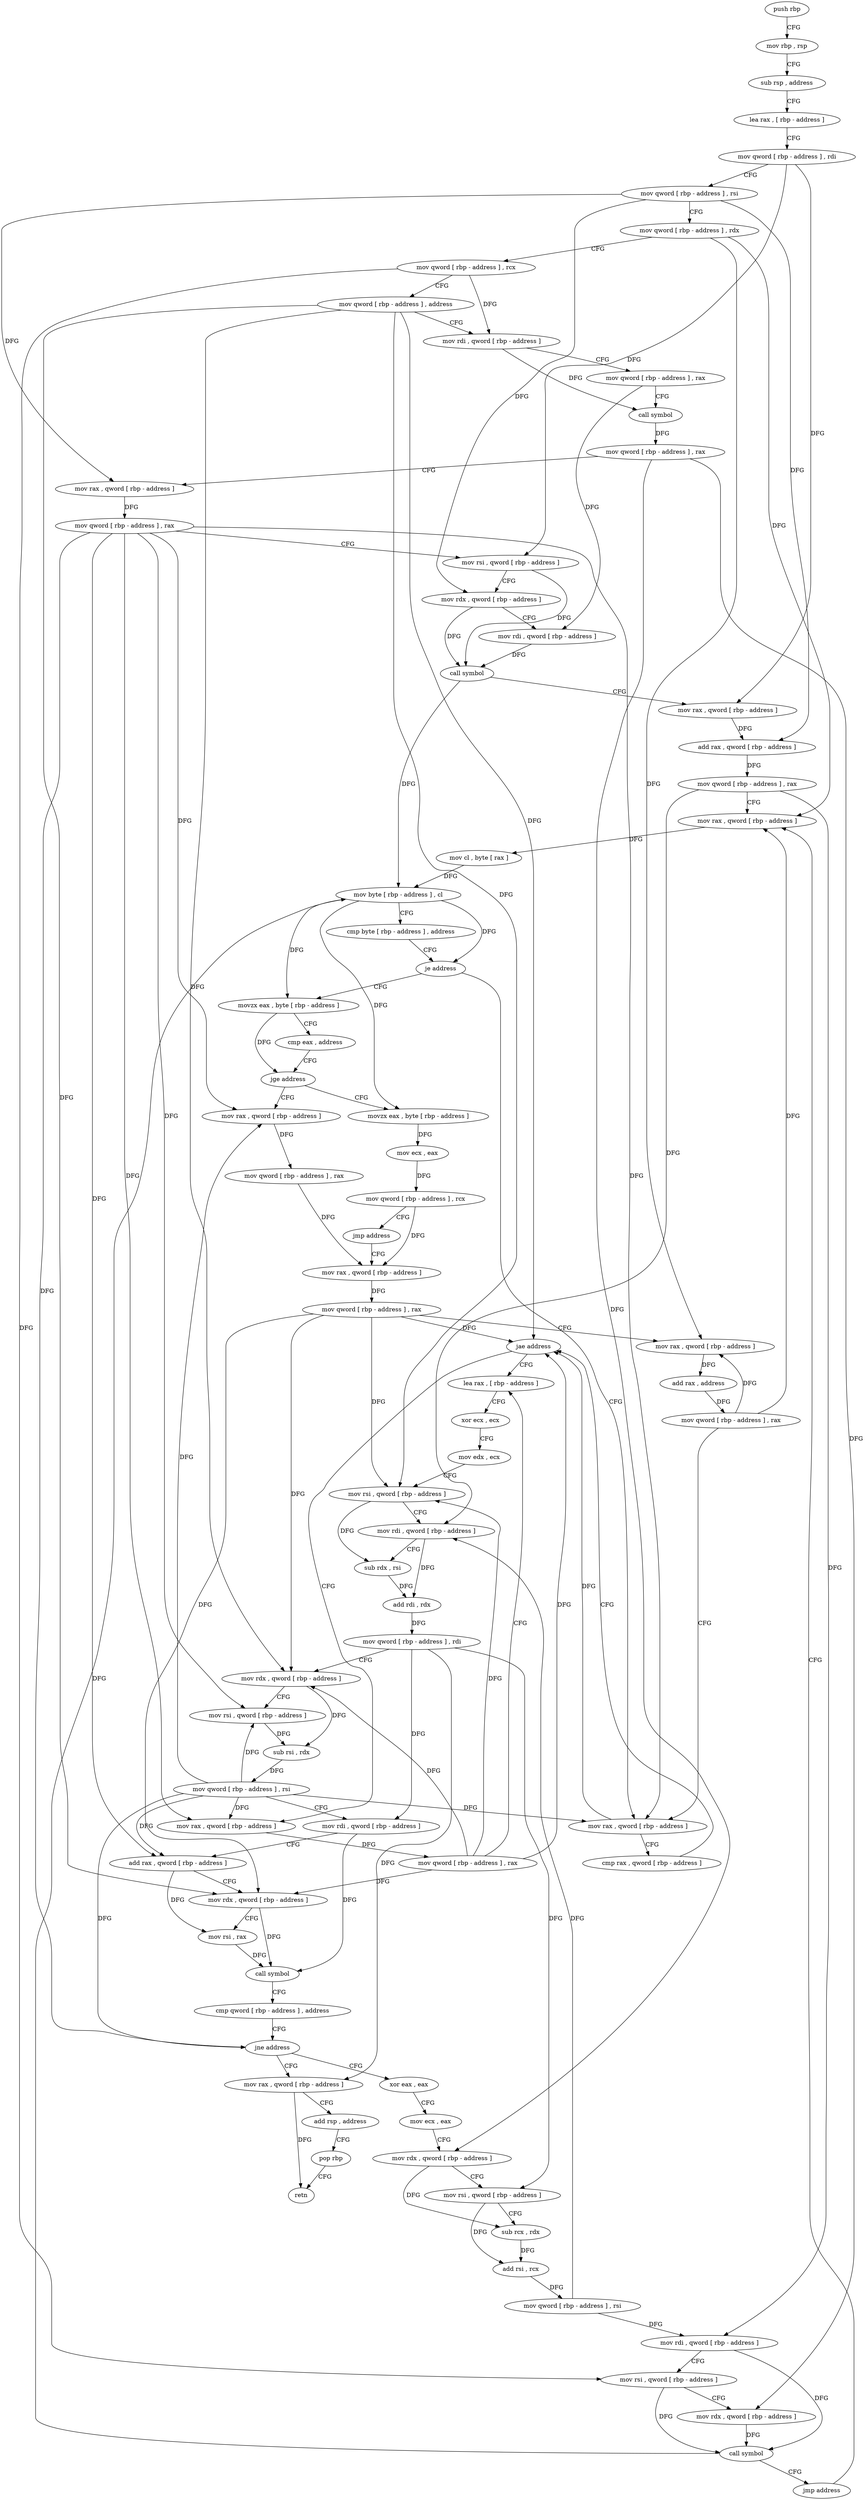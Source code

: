 digraph "func" {
"4370336" [label = "push rbp" ]
"4370337" [label = "mov rbp , rsp" ]
"4370340" [label = "sub rsp , address" ]
"4370347" [label = "lea rax , [ rbp - address ]" ]
"4370351" [label = "mov qword [ rbp - address ] , rdi" ]
"4370355" [label = "mov qword [ rbp - address ] , rsi" ]
"4370359" [label = "mov qword [ rbp - address ] , rdx" ]
"4370363" [label = "mov qword [ rbp - address ] , rcx" ]
"4370367" [label = "mov qword [ rbp - address ] , address" ]
"4370375" [label = "mov rdi , qword [ rbp - address ]" ]
"4370379" [label = "mov qword [ rbp - address ] , rax" ]
"4370383" [label = "call symbol" ]
"4370388" [label = "mov qword [ rbp - address ] , rax" ]
"4370392" [label = "mov rax , qword [ rbp - address ]" ]
"4370396" [label = "mov qword [ rbp - address ] , rax" ]
"4370400" [label = "mov rsi , qword [ rbp - address ]" ]
"4370404" [label = "mov rdx , qword [ rbp - address ]" ]
"4370408" [label = "mov rdi , qword [ rbp - address ]" ]
"4370412" [label = "call symbol" ]
"4370417" [label = "mov rax , qword [ rbp - address ]" ]
"4370421" [label = "add rax , qword [ rbp - address ]" ]
"4370425" [label = "mov qword [ rbp - address ] , rax" ]
"4370429" [label = "mov rax , qword [ rbp - address ]" ]
"4370515" [label = "mov rax , qword [ rbp - address ]" ]
"4370519" [label = "cmp rax , qword [ rbp - address ]" ]
"4370523" [label = "jae address" ]
"4370537" [label = "lea rax , [ rbp - address ]" ]
"4370529" [label = "mov rax , qword [ rbp - address ]" ]
"4370448" [label = "movzx eax , byte [ rbp - address ]" ]
"4370452" [label = "cmp eax , address" ]
"4370455" [label = "jge address" ]
"4370479" [label = "mov rax , qword [ rbp - address ]" ]
"4370461" [label = "movzx eax , byte [ rbp - address ]" ]
"4370541" [label = "xor ecx , ecx" ]
"4370543" [label = "mov edx , ecx" ]
"4370545" [label = "mov rsi , qword [ rbp - address ]" ]
"4370549" [label = "mov rdi , qword [ rbp - address ]" ]
"4370553" [label = "sub rdx , rsi" ]
"4370556" [label = "add rdi , rdx" ]
"4370559" [label = "mov qword [ rbp - address ] , rdi" ]
"4370563" [label = "mov rdx , qword [ rbp - address ]" ]
"4370567" [label = "mov rsi , qword [ rbp - address ]" ]
"4370571" [label = "sub rsi , rdx" ]
"4370574" [label = "mov qword [ rbp - address ] , rsi" ]
"4370578" [label = "mov rdi , qword [ rbp - address ]" ]
"4370582" [label = "add rax , qword [ rbp - address ]" ]
"4370586" [label = "mov rdx , qword [ rbp - address ]" ]
"4370590" [label = "mov rsi , rax" ]
"4370593" [label = "call symbol" ]
"4370598" [label = "cmp qword [ rbp - address ] , address" ]
"4370603" [label = "jne address" ]
"4370622" [label = "xor eax , eax" ]
"4370609" [label = "mov rax , qword [ rbp - address ]" ]
"4370533" [label = "mov qword [ rbp - address ] , rax" ]
"4370483" [label = "mov qword [ rbp - address ] , rax" ]
"4370490" [label = "mov rax , qword [ rbp - address ]" ]
"4370465" [label = "mov ecx , eax" ]
"4370467" [label = "mov qword [ rbp - address ] , rcx" ]
"4370474" [label = "jmp address" ]
"4370624" [label = "mov ecx , eax" ]
"4370626" [label = "mov rdx , qword [ rbp - address ]" ]
"4370630" [label = "mov rsi , qword [ rbp - address ]" ]
"4370634" [label = "sub rcx , rdx" ]
"4370637" [label = "add rsi , rcx" ]
"4370640" [label = "mov qword [ rbp - address ] , rsi" ]
"4370644" [label = "mov rdi , qword [ rbp - address ]" ]
"4370648" [label = "mov rsi , qword [ rbp - address ]" ]
"4370652" [label = "mov rdx , qword [ rbp - address ]" ]
"4370656" [label = "call symbol" ]
"4370661" [label = "jmp address" ]
"4370613" [label = "add rsp , address" ]
"4370620" [label = "pop rbp" ]
"4370621" [label = "retn" ]
"4370497" [label = "mov qword [ rbp - address ] , rax" ]
"4370501" [label = "mov rax , qword [ rbp - address ]" ]
"4370505" [label = "add rax , address" ]
"4370511" [label = "mov qword [ rbp - address ] , rax" ]
"4370433" [label = "mov cl , byte [ rax ]" ]
"4370435" [label = "mov byte [ rbp - address ] , cl" ]
"4370438" [label = "cmp byte [ rbp - address ] , address" ]
"4370442" [label = "je address" ]
"4370336" -> "4370337" [ label = "CFG" ]
"4370337" -> "4370340" [ label = "CFG" ]
"4370340" -> "4370347" [ label = "CFG" ]
"4370347" -> "4370351" [ label = "CFG" ]
"4370351" -> "4370355" [ label = "CFG" ]
"4370351" -> "4370400" [ label = "DFG" ]
"4370351" -> "4370417" [ label = "DFG" ]
"4370355" -> "4370359" [ label = "CFG" ]
"4370355" -> "4370392" [ label = "DFG" ]
"4370355" -> "4370404" [ label = "DFG" ]
"4370355" -> "4370421" [ label = "DFG" ]
"4370359" -> "4370363" [ label = "CFG" ]
"4370359" -> "4370429" [ label = "DFG" ]
"4370359" -> "4370501" [ label = "DFG" ]
"4370363" -> "4370367" [ label = "CFG" ]
"4370363" -> "4370375" [ label = "DFG" ]
"4370363" -> "4370648" [ label = "DFG" ]
"4370367" -> "4370375" [ label = "CFG" ]
"4370367" -> "4370523" [ label = "DFG" ]
"4370367" -> "4370545" [ label = "DFG" ]
"4370367" -> "4370563" [ label = "DFG" ]
"4370367" -> "4370586" [ label = "DFG" ]
"4370375" -> "4370379" [ label = "CFG" ]
"4370375" -> "4370383" [ label = "DFG" ]
"4370379" -> "4370383" [ label = "CFG" ]
"4370379" -> "4370408" [ label = "DFG" ]
"4370383" -> "4370388" [ label = "DFG" ]
"4370388" -> "4370392" [ label = "CFG" ]
"4370388" -> "4370626" [ label = "DFG" ]
"4370388" -> "4370652" [ label = "DFG" ]
"4370392" -> "4370396" [ label = "DFG" ]
"4370396" -> "4370400" [ label = "CFG" ]
"4370396" -> "4370515" [ label = "DFG" ]
"4370396" -> "4370567" [ label = "DFG" ]
"4370396" -> "4370582" [ label = "DFG" ]
"4370396" -> "4370603" [ label = "DFG" ]
"4370396" -> "4370529" [ label = "DFG" ]
"4370396" -> "4370479" [ label = "DFG" ]
"4370400" -> "4370404" [ label = "CFG" ]
"4370400" -> "4370412" [ label = "DFG" ]
"4370404" -> "4370408" [ label = "CFG" ]
"4370404" -> "4370412" [ label = "DFG" ]
"4370408" -> "4370412" [ label = "DFG" ]
"4370412" -> "4370417" [ label = "CFG" ]
"4370412" -> "4370435" [ label = "DFG" ]
"4370417" -> "4370421" [ label = "DFG" ]
"4370421" -> "4370425" [ label = "DFG" ]
"4370425" -> "4370429" [ label = "CFG" ]
"4370425" -> "4370549" [ label = "DFG" ]
"4370425" -> "4370644" [ label = "DFG" ]
"4370429" -> "4370433" [ label = "DFG" ]
"4370515" -> "4370519" [ label = "CFG" ]
"4370515" -> "4370523" [ label = "DFG" ]
"4370519" -> "4370523" [ label = "CFG" ]
"4370523" -> "4370537" [ label = "CFG" ]
"4370523" -> "4370529" [ label = "CFG" ]
"4370537" -> "4370541" [ label = "CFG" ]
"4370529" -> "4370533" [ label = "DFG" ]
"4370448" -> "4370452" [ label = "CFG" ]
"4370448" -> "4370455" [ label = "DFG" ]
"4370452" -> "4370455" [ label = "CFG" ]
"4370455" -> "4370479" [ label = "CFG" ]
"4370455" -> "4370461" [ label = "CFG" ]
"4370479" -> "4370483" [ label = "DFG" ]
"4370461" -> "4370465" [ label = "DFG" ]
"4370541" -> "4370543" [ label = "CFG" ]
"4370543" -> "4370545" [ label = "CFG" ]
"4370545" -> "4370549" [ label = "CFG" ]
"4370545" -> "4370553" [ label = "DFG" ]
"4370549" -> "4370553" [ label = "CFG" ]
"4370549" -> "4370556" [ label = "DFG" ]
"4370553" -> "4370556" [ label = "DFG" ]
"4370556" -> "4370559" [ label = "DFG" ]
"4370559" -> "4370563" [ label = "CFG" ]
"4370559" -> "4370578" [ label = "DFG" ]
"4370559" -> "4370630" [ label = "DFG" ]
"4370559" -> "4370609" [ label = "DFG" ]
"4370563" -> "4370567" [ label = "CFG" ]
"4370563" -> "4370571" [ label = "DFG" ]
"4370567" -> "4370571" [ label = "DFG" ]
"4370571" -> "4370574" [ label = "DFG" ]
"4370574" -> "4370578" [ label = "CFG" ]
"4370574" -> "4370515" [ label = "DFG" ]
"4370574" -> "4370567" [ label = "DFG" ]
"4370574" -> "4370582" [ label = "DFG" ]
"4370574" -> "4370603" [ label = "DFG" ]
"4370574" -> "4370529" [ label = "DFG" ]
"4370574" -> "4370479" [ label = "DFG" ]
"4370578" -> "4370582" [ label = "CFG" ]
"4370578" -> "4370593" [ label = "DFG" ]
"4370582" -> "4370586" [ label = "CFG" ]
"4370582" -> "4370590" [ label = "DFG" ]
"4370586" -> "4370590" [ label = "CFG" ]
"4370586" -> "4370593" [ label = "DFG" ]
"4370590" -> "4370593" [ label = "DFG" ]
"4370593" -> "4370598" [ label = "CFG" ]
"4370598" -> "4370603" [ label = "CFG" ]
"4370603" -> "4370622" [ label = "CFG" ]
"4370603" -> "4370609" [ label = "CFG" ]
"4370622" -> "4370624" [ label = "CFG" ]
"4370609" -> "4370613" [ label = "CFG" ]
"4370609" -> "4370621" [ label = "DFG" ]
"4370533" -> "4370537" [ label = "CFG" ]
"4370533" -> "4370523" [ label = "DFG" ]
"4370533" -> "4370545" [ label = "DFG" ]
"4370533" -> "4370563" [ label = "DFG" ]
"4370533" -> "4370586" [ label = "DFG" ]
"4370483" -> "4370490" [ label = "DFG" ]
"4370490" -> "4370497" [ label = "DFG" ]
"4370465" -> "4370467" [ label = "DFG" ]
"4370467" -> "4370474" [ label = "CFG" ]
"4370467" -> "4370490" [ label = "DFG" ]
"4370474" -> "4370490" [ label = "CFG" ]
"4370624" -> "4370626" [ label = "CFG" ]
"4370626" -> "4370630" [ label = "CFG" ]
"4370626" -> "4370634" [ label = "DFG" ]
"4370630" -> "4370634" [ label = "CFG" ]
"4370630" -> "4370637" [ label = "DFG" ]
"4370634" -> "4370637" [ label = "DFG" ]
"4370637" -> "4370640" [ label = "DFG" ]
"4370640" -> "4370644" [ label = "DFG" ]
"4370640" -> "4370549" [ label = "DFG" ]
"4370644" -> "4370648" [ label = "CFG" ]
"4370644" -> "4370656" [ label = "DFG" ]
"4370648" -> "4370652" [ label = "CFG" ]
"4370648" -> "4370656" [ label = "DFG" ]
"4370652" -> "4370656" [ label = "DFG" ]
"4370656" -> "4370661" [ label = "CFG" ]
"4370656" -> "4370435" [ label = "DFG" ]
"4370661" -> "4370429" [ label = "CFG" ]
"4370613" -> "4370620" [ label = "CFG" ]
"4370620" -> "4370621" [ label = "CFG" ]
"4370497" -> "4370501" [ label = "CFG" ]
"4370497" -> "4370523" [ label = "DFG" ]
"4370497" -> "4370545" [ label = "DFG" ]
"4370497" -> "4370563" [ label = "DFG" ]
"4370497" -> "4370586" [ label = "DFG" ]
"4370501" -> "4370505" [ label = "DFG" ]
"4370505" -> "4370511" [ label = "DFG" ]
"4370511" -> "4370515" [ label = "CFG" ]
"4370511" -> "4370429" [ label = "DFG" ]
"4370511" -> "4370501" [ label = "DFG" ]
"4370433" -> "4370435" [ label = "DFG" ]
"4370435" -> "4370438" [ label = "CFG" ]
"4370435" -> "4370442" [ label = "DFG" ]
"4370435" -> "4370448" [ label = "DFG" ]
"4370435" -> "4370461" [ label = "DFG" ]
"4370438" -> "4370442" [ label = "CFG" ]
"4370442" -> "4370515" [ label = "CFG" ]
"4370442" -> "4370448" [ label = "CFG" ]
}
